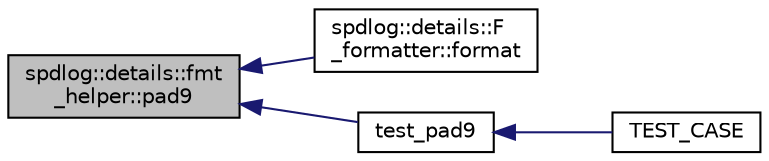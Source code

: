 digraph "spdlog::details::fmt_helper::pad9"
{
  edge [fontname="Helvetica",fontsize="10",labelfontname="Helvetica",labelfontsize="10"];
  node [fontname="Helvetica",fontsize="10",shape=record];
  rankdir="LR";
  Node1 [label="spdlog::details::fmt\l_helper::pad9",height=0.2,width=0.4,color="black", fillcolor="grey75", style="filled" fontcolor="black"];
  Node1 -> Node2 [dir="back",color="midnightblue",fontsize="10",style="solid",fontname="Helvetica"];
  Node2 [label="spdlog::details::F\l_formatter::format",height=0.2,width=0.4,color="black", fillcolor="white", style="filled",URL="$classspdlog_1_1details_1_1_f__formatter.html#a1ff6475bf808c73612748c55fe3883c2"];
  Node1 -> Node3 [dir="back",color="midnightblue",fontsize="10",style="solid",fontname="Helvetica"];
  Node3 [label="test_pad9",height=0.2,width=0.4,color="black", fillcolor="white", style="filled",URL="$test__fmt__helper_8cpp.html#a2a6c2196ad3ded99776ff16e34497533"];
  Node3 -> Node4 [dir="back",color="midnightblue",fontsize="10",style="solid",fontname="Helvetica"];
  Node4 [label="TEST_CASE",height=0.2,width=0.4,color="black", fillcolor="white", style="filled",URL="$test__fmt__helper_8cpp.html#ae652999620d5c19a45247a8d6ab1c26f"];
}
